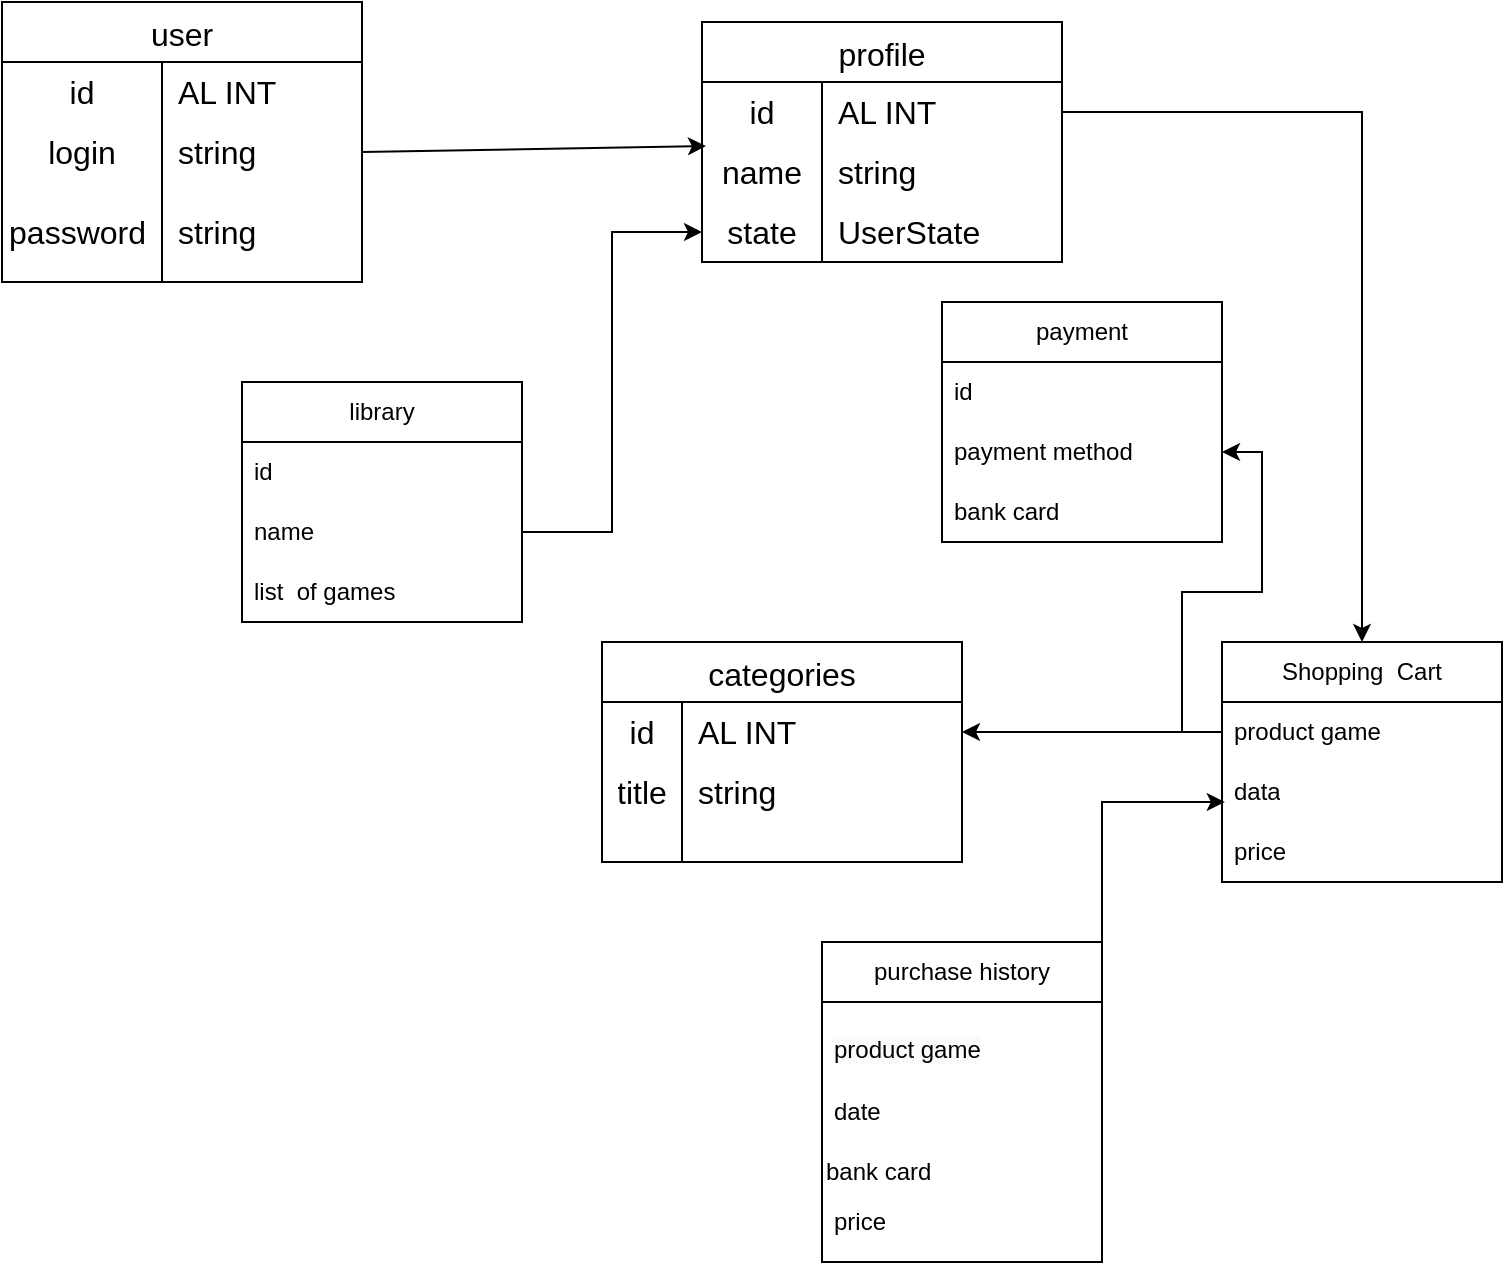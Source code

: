 <mxfile version="22.0.8" type="github">
  <diagram name="Страница — 1" id="nVmeT9ZeMA4HYbx-LxFH">
    <mxGraphModel dx="961" dy="550" grid="1" gridSize="10" guides="1" tooltips="1" connect="1" arrows="1" fold="1" page="1" pageScale="1" pageWidth="827" pageHeight="1169" math="0" shadow="0">
      <root>
        <mxCell id="0" />
        <mxCell id="1" parent="0" />
        <mxCell id="5YPAJemuYDhc7fFHOGwV-6" value="user" style="shape=table;startSize=30;container=1;collapsible=0;childLayout=tableLayout;fixedRows=1;rowLines=0;fontStyle=0;strokeColor=default;fontSize=16;" parent="1" vertex="1">
          <mxGeometry x="60" y="50" width="180" height="140" as="geometry" />
        </mxCell>
        <mxCell id="5YPAJemuYDhc7fFHOGwV-7" value="" style="shape=tableRow;horizontal=0;startSize=0;swimlaneHead=0;swimlaneBody=0;top=0;left=0;bottom=0;right=0;collapsible=0;dropTarget=0;fillColor=none;points=[[0,0.5],[1,0.5]];portConstraint=eastwest;strokeColor=inherit;fontSize=16;" parent="5YPAJemuYDhc7fFHOGwV-6" vertex="1">
          <mxGeometry y="30" width="180" height="30" as="geometry" />
        </mxCell>
        <mxCell id="5YPAJemuYDhc7fFHOGwV-8" value="id" style="shape=partialRectangle;html=1;whiteSpace=wrap;connectable=0;fillColor=none;top=0;left=0;bottom=0;right=0;overflow=hidden;pointerEvents=1;strokeColor=inherit;fontSize=16;" parent="5YPAJemuYDhc7fFHOGwV-7" vertex="1">
          <mxGeometry width="80" height="30" as="geometry">
            <mxRectangle width="80" height="30" as="alternateBounds" />
          </mxGeometry>
        </mxCell>
        <mxCell id="5YPAJemuYDhc7fFHOGwV-9" value="AL INT" style="shape=partialRectangle;html=1;whiteSpace=wrap;connectable=0;fillColor=none;top=0;left=0;bottom=0;right=0;align=left;spacingLeft=6;overflow=hidden;strokeColor=inherit;fontSize=16;" parent="5YPAJemuYDhc7fFHOGwV-7" vertex="1">
          <mxGeometry x="80" width="100" height="30" as="geometry">
            <mxRectangle width="100" height="30" as="alternateBounds" />
          </mxGeometry>
        </mxCell>
        <mxCell id="5YPAJemuYDhc7fFHOGwV-10" value="" style="shape=tableRow;horizontal=0;startSize=0;swimlaneHead=0;swimlaneBody=0;top=0;left=0;bottom=0;right=0;collapsible=0;dropTarget=0;fillColor=none;points=[[0,0.5],[1,0.5]];portConstraint=eastwest;strokeColor=inherit;fontSize=16;" parent="5YPAJemuYDhc7fFHOGwV-6" vertex="1">
          <mxGeometry y="60" width="180" height="30" as="geometry" />
        </mxCell>
        <mxCell id="5YPAJemuYDhc7fFHOGwV-11" value="login" style="shape=partialRectangle;html=1;whiteSpace=wrap;connectable=0;fillColor=none;top=0;left=0;bottom=0;right=0;overflow=hidden;strokeColor=inherit;fontSize=16;" parent="5YPAJemuYDhc7fFHOGwV-10" vertex="1">
          <mxGeometry width="80" height="30" as="geometry">
            <mxRectangle width="80" height="30" as="alternateBounds" />
          </mxGeometry>
        </mxCell>
        <mxCell id="5YPAJemuYDhc7fFHOGwV-12" value="string" style="shape=partialRectangle;html=1;whiteSpace=wrap;connectable=0;fillColor=none;top=0;left=0;bottom=0;right=0;align=left;spacingLeft=6;overflow=hidden;strokeColor=inherit;fontSize=16;" parent="5YPAJemuYDhc7fFHOGwV-10" vertex="1">
          <mxGeometry x="80" width="100" height="30" as="geometry">
            <mxRectangle width="100" height="30" as="alternateBounds" />
          </mxGeometry>
        </mxCell>
        <mxCell id="5YPAJemuYDhc7fFHOGwV-13" value="" style="shape=tableRow;horizontal=0;startSize=0;swimlaneHead=0;swimlaneBody=0;top=0;left=0;bottom=0;right=0;collapsible=0;dropTarget=0;fillColor=none;points=[[0,0.5],[1,0.5]];portConstraint=eastwest;strokeColor=inherit;fontSize=16;" parent="5YPAJemuYDhc7fFHOGwV-6" vertex="1">
          <mxGeometry y="90" width="180" height="50" as="geometry" />
        </mxCell>
        <mxCell id="5YPAJemuYDhc7fFHOGwV-14" value="password&amp;nbsp;" style="shape=partialRectangle;html=1;whiteSpace=wrap;connectable=0;fillColor=none;top=0;left=0;bottom=0;right=0;overflow=hidden;strokeColor=inherit;fontSize=16;" parent="5YPAJemuYDhc7fFHOGwV-13" vertex="1">
          <mxGeometry width="80" height="50" as="geometry">
            <mxRectangle width="80" height="50" as="alternateBounds" />
          </mxGeometry>
        </mxCell>
        <mxCell id="5YPAJemuYDhc7fFHOGwV-15" value="string" style="shape=partialRectangle;html=1;whiteSpace=wrap;connectable=0;fillColor=none;top=0;left=0;bottom=0;right=0;align=left;spacingLeft=6;overflow=hidden;strokeColor=inherit;fontSize=16;" parent="5YPAJemuYDhc7fFHOGwV-13" vertex="1">
          <mxGeometry x="80" width="100" height="50" as="geometry">
            <mxRectangle width="100" height="50" as="alternateBounds" />
          </mxGeometry>
        </mxCell>
        <mxCell id="5YPAJemuYDhc7fFHOGwV-16" value="categories" style="shape=table;startSize=30;container=1;collapsible=0;childLayout=tableLayout;fixedRows=1;rowLines=0;fontStyle=0;strokeColor=default;fontSize=16;" parent="1" vertex="1">
          <mxGeometry x="360" y="370" width="180" height="110" as="geometry" />
        </mxCell>
        <mxCell id="5YPAJemuYDhc7fFHOGwV-17" value="" style="shape=tableRow;horizontal=0;startSize=0;swimlaneHead=0;swimlaneBody=0;top=0;left=0;bottom=0;right=0;collapsible=0;dropTarget=0;fillColor=none;points=[[0,0.5],[1,0.5]];portConstraint=eastwest;strokeColor=inherit;fontSize=16;" parent="5YPAJemuYDhc7fFHOGwV-16" vertex="1">
          <mxGeometry y="30" width="180" height="30" as="geometry" />
        </mxCell>
        <mxCell id="5YPAJemuYDhc7fFHOGwV-18" value="id" style="shape=partialRectangle;html=1;whiteSpace=wrap;connectable=0;fillColor=none;top=0;left=0;bottom=0;right=0;overflow=hidden;pointerEvents=1;strokeColor=inherit;fontSize=16;" parent="5YPAJemuYDhc7fFHOGwV-17" vertex="1">
          <mxGeometry width="40" height="30" as="geometry">
            <mxRectangle width="40" height="30" as="alternateBounds" />
          </mxGeometry>
        </mxCell>
        <mxCell id="5YPAJemuYDhc7fFHOGwV-19" value="AL INT" style="shape=partialRectangle;html=1;whiteSpace=wrap;connectable=0;fillColor=none;top=0;left=0;bottom=0;right=0;align=left;spacingLeft=6;overflow=hidden;strokeColor=inherit;fontSize=16;" parent="5YPAJemuYDhc7fFHOGwV-17" vertex="1">
          <mxGeometry x="40" width="140" height="30" as="geometry">
            <mxRectangle width="140" height="30" as="alternateBounds" />
          </mxGeometry>
        </mxCell>
        <mxCell id="5YPAJemuYDhc7fFHOGwV-20" value="" style="shape=tableRow;horizontal=0;startSize=0;swimlaneHead=0;swimlaneBody=0;top=0;left=0;bottom=0;right=0;collapsible=0;dropTarget=0;fillColor=none;points=[[0,0.5],[1,0.5]];portConstraint=eastwest;strokeColor=inherit;fontSize=16;" parent="5YPAJemuYDhc7fFHOGwV-16" vertex="1">
          <mxGeometry y="60" width="180" height="30" as="geometry" />
        </mxCell>
        <mxCell id="5YPAJemuYDhc7fFHOGwV-21" value="title" style="shape=partialRectangle;html=1;whiteSpace=wrap;connectable=0;fillColor=none;top=0;left=0;bottom=0;right=0;overflow=hidden;strokeColor=inherit;fontSize=16;" parent="5YPAJemuYDhc7fFHOGwV-20" vertex="1">
          <mxGeometry width="40" height="30" as="geometry">
            <mxRectangle width="40" height="30" as="alternateBounds" />
          </mxGeometry>
        </mxCell>
        <mxCell id="5YPAJemuYDhc7fFHOGwV-22" value="string" style="shape=partialRectangle;html=1;whiteSpace=wrap;connectable=0;fillColor=none;top=0;left=0;bottom=0;right=0;align=left;spacingLeft=6;overflow=hidden;strokeColor=inherit;fontSize=16;" parent="5YPAJemuYDhc7fFHOGwV-20" vertex="1">
          <mxGeometry x="40" width="140" height="30" as="geometry">
            <mxRectangle width="140" height="30" as="alternateBounds" />
          </mxGeometry>
        </mxCell>
        <mxCell id="5YPAJemuYDhc7fFHOGwV-23" value="" style="shape=tableRow;horizontal=0;startSize=0;swimlaneHead=0;swimlaneBody=0;top=0;left=0;bottom=0;right=0;collapsible=0;dropTarget=0;fillColor=none;points=[[0,0.5],[1,0.5]];portConstraint=eastwest;strokeColor=inherit;fontSize=16;" parent="5YPAJemuYDhc7fFHOGwV-16" vertex="1">
          <mxGeometry y="90" width="180" height="20" as="geometry" />
        </mxCell>
        <mxCell id="5YPAJemuYDhc7fFHOGwV-24" value="" style="shape=partialRectangle;html=1;whiteSpace=wrap;connectable=0;fillColor=none;top=0;left=0;bottom=0;right=0;overflow=hidden;strokeColor=inherit;fontSize=16;" parent="5YPAJemuYDhc7fFHOGwV-23" vertex="1">
          <mxGeometry width="40" height="20" as="geometry">
            <mxRectangle width="40" height="20" as="alternateBounds" />
          </mxGeometry>
        </mxCell>
        <mxCell id="5YPAJemuYDhc7fFHOGwV-25" value="" style="shape=partialRectangle;html=1;whiteSpace=wrap;connectable=0;fillColor=none;top=0;left=0;bottom=0;right=0;align=left;spacingLeft=6;overflow=hidden;strokeColor=inherit;fontSize=16;" parent="5YPAJemuYDhc7fFHOGwV-23" vertex="1">
          <mxGeometry x="40" width="140" height="20" as="geometry">
            <mxRectangle width="140" height="20" as="alternateBounds" />
          </mxGeometry>
        </mxCell>
        <mxCell id="5YPAJemuYDhc7fFHOGwV-46" value="profile" style="shape=table;startSize=30;container=1;collapsible=0;childLayout=tableLayout;fixedRows=1;rowLines=0;fontStyle=0;strokeColor=default;fontSize=16;" parent="1" vertex="1">
          <mxGeometry x="410" y="60" width="180" height="120" as="geometry" />
        </mxCell>
        <mxCell id="5YPAJemuYDhc7fFHOGwV-47" value="" style="shape=tableRow;horizontal=0;startSize=0;swimlaneHead=0;swimlaneBody=0;top=0;left=0;bottom=0;right=0;collapsible=0;dropTarget=0;fillColor=none;points=[[0,0.5],[1,0.5]];portConstraint=eastwest;strokeColor=inherit;fontSize=16;" parent="5YPAJemuYDhc7fFHOGwV-46" vertex="1">
          <mxGeometry y="30" width="180" height="30" as="geometry" />
        </mxCell>
        <mxCell id="5YPAJemuYDhc7fFHOGwV-48" value="id" style="shape=partialRectangle;html=1;whiteSpace=wrap;connectable=0;fillColor=none;top=0;left=0;bottom=0;right=0;overflow=hidden;pointerEvents=1;strokeColor=inherit;fontSize=16;" parent="5YPAJemuYDhc7fFHOGwV-47" vertex="1">
          <mxGeometry width="60" height="30" as="geometry">
            <mxRectangle width="60" height="30" as="alternateBounds" />
          </mxGeometry>
        </mxCell>
        <mxCell id="5YPAJemuYDhc7fFHOGwV-49" value="AL INT" style="shape=partialRectangle;html=1;whiteSpace=wrap;connectable=0;fillColor=none;top=0;left=0;bottom=0;right=0;align=left;spacingLeft=6;overflow=hidden;strokeColor=inherit;fontSize=16;" parent="5YPAJemuYDhc7fFHOGwV-47" vertex="1">
          <mxGeometry x="60" width="120" height="30" as="geometry">
            <mxRectangle width="120" height="30" as="alternateBounds" />
          </mxGeometry>
        </mxCell>
        <mxCell id="5YPAJemuYDhc7fFHOGwV-50" value="" style="shape=tableRow;horizontal=0;startSize=0;swimlaneHead=0;swimlaneBody=0;top=0;left=0;bottom=0;right=0;collapsible=0;dropTarget=0;fillColor=none;points=[[0,0.5],[1,0.5]];portConstraint=eastwest;strokeColor=inherit;fontSize=16;" parent="5YPAJemuYDhc7fFHOGwV-46" vertex="1">
          <mxGeometry y="60" width="180" height="30" as="geometry" />
        </mxCell>
        <mxCell id="5YPAJemuYDhc7fFHOGwV-51" value="name" style="shape=partialRectangle;html=1;whiteSpace=wrap;connectable=0;fillColor=none;top=0;left=0;bottom=0;right=0;overflow=hidden;strokeColor=inherit;fontSize=16;" parent="5YPAJemuYDhc7fFHOGwV-50" vertex="1">
          <mxGeometry width="60" height="30" as="geometry">
            <mxRectangle width="60" height="30" as="alternateBounds" />
          </mxGeometry>
        </mxCell>
        <mxCell id="5YPAJemuYDhc7fFHOGwV-52" value="string" style="shape=partialRectangle;html=1;whiteSpace=wrap;connectable=0;fillColor=none;top=0;left=0;bottom=0;right=0;align=left;spacingLeft=6;overflow=hidden;strokeColor=inherit;fontSize=16;" parent="5YPAJemuYDhc7fFHOGwV-50" vertex="1">
          <mxGeometry x="60" width="120" height="30" as="geometry">
            <mxRectangle width="120" height="30" as="alternateBounds" />
          </mxGeometry>
        </mxCell>
        <mxCell id="5YPAJemuYDhc7fFHOGwV-53" value="" style="shape=tableRow;horizontal=0;startSize=0;swimlaneHead=0;swimlaneBody=0;top=0;left=0;bottom=0;right=0;collapsible=0;dropTarget=0;fillColor=none;points=[[0,0.5],[1,0.5]];portConstraint=eastwest;strokeColor=inherit;fontSize=16;" parent="5YPAJemuYDhc7fFHOGwV-46" vertex="1">
          <mxGeometry y="90" width="180" height="30" as="geometry" />
        </mxCell>
        <mxCell id="5YPAJemuYDhc7fFHOGwV-54" value="state" style="shape=partialRectangle;html=1;whiteSpace=wrap;connectable=0;fillColor=none;top=0;left=0;bottom=0;right=0;overflow=hidden;strokeColor=inherit;fontSize=16;" parent="5YPAJemuYDhc7fFHOGwV-53" vertex="1">
          <mxGeometry width="60" height="30" as="geometry">
            <mxRectangle width="60" height="30" as="alternateBounds" />
          </mxGeometry>
        </mxCell>
        <mxCell id="5YPAJemuYDhc7fFHOGwV-55" value="UserState" style="shape=partialRectangle;html=1;whiteSpace=wrap;connectable=0;fillColor=none;top=0;left=0;bottom=0;right=0;align=left;spacingLeft=6;overflow=hidden;strokeColor=inherit;fontSize=16;" parent="5YPAJemuYDhc7fFHOGwV-53" vertex="1">
          <mxGeometry x="60" width="120" height="30" as="geometry">
            <mxRectangle width="120" height="30" as="alternateBounds" />
          </mxGeometry>
        </mxCell>
        <mxCell id="14YODfXJ0SJlumqI_qjb-14" style="edgeStyle=none;rounded=0;orthogonalLoop=1;jettySize=auto;html=1;exitX=1;exitY=0.5;exitDx=0;exitDy=0;entryX=0.011;entryY=0.067;entryDx=0;entryDy=0;entryPerimeter=0;" edge="1" parent="1" source="5YPAJemuYDhc7fFHOGwV-10" target="5YPAJemuYDhc7fFHOGwV-50">
          <mxGeometry relative="1" as="geometry" />
        </mxCell>
        <mxCell id="14YODfXJ0SJlumqI_qjb-17" value="Shopping&amp;nbsp; Cart&lt;br&gt;" style="swimlane;fontStyle=0;childLayout=stackLayout;horizontal=1;startSize=30;horizontalStack=0;resizeParent=1;resizeParentMax=0;resizeLast=0;collapsible=1;marginBottom=0;whiteSpace=wrap;html=1;" vertex="1" parent="1">
          <mxGeometry x="670" y="370" width="140" height="120" as="geometry" />
        </mxCell>
        <mxCell id="14YODfXJ0SJlumqI_qjb-18" value="product game" style="text;strokeColor=none;fillColor=none;align=left;verticalAlign=middle;spacingLeft=4;spacingRight=4;overflow=hidden;points=[[0,0.5],[1,0.5]];portConstraint=eastwest;rotatable=0;whiteSpace=wrap;html=1;" vertex="1" parent="14YODfXJ0SJlumqI_qjb-17">
          <mxGeometry y="30" width="140" height="30" as="geometry" />
        </mxCell>
        <mxCell id="14YODfXJ0SJlumqI_qjb-19" value="data&lt;br&gt;" style="text;strokeColor=none;fillColor=none;align=left;verticalAlign=middle;spacingLeft=4;spacingRight=4;overflow=hidden;points=[[0,0.5],[1,0.5]];portConstraint=eastwest;rotatable=0;whiteSpace=wrap;html=1;" vertex="1" parent="14YODfXJ0SJlumqI_qjb-17">
          <mxGeometry y="60" width="140" height="30" as="geometry" />
        </mxCell>
        <mxCell id="14YODfXJ0SJlumqI_qjb-20" value="price" style="text;strokeColor=none;fillColor=none;align=left;verticalAlign=middle;spacingLeft=4;spacingRight=4;overflow=hidden;points=[[0,0.5],[1,0.5]];portConstraint=eastwest;rotatable=0;whiteSpace=wrap;html=1;" vertex="1" parent="14YODfXJ0SJlumqI_qjb-17">
          <mxGeometry y="90" width="140" height="30" as="geometry" />
        </mxCell>
        <mxCell id="14YODfXJ0SJlumqI_qjb-21" value="payment" style="swimlane;fontStyle=0;childLayout=stackLayout;horizontal=1;startSize=30;horizontalStack=0;resizeParent=1;resizeParentMax=0;resizeLast=0;collapsible=1;marginBottom=0;whiteSpace=wrap;html=1;" vertex="1" parent="1">
          <mxGeometry x="530" y="200" width="140" height="120" as="geometry" />
        </mxCell>
        <mxCell id="14YODfXJ0SJlumqI_qjb-22" value="id&amp;nbsp;" style="text;strokeColor=none;fillColor=none;align=left;verticalAlign=middle;spacingLeft=4;spacingRight=4;overflow=hidden;points=[[0,0.5],[1,0.5]];portConstraint=eastwest;rotatable=0;whiteSpace=wrap;html=1;" vertex="1" parent="14YODfXJ0SJlumqI_qjb-21">
          <mxGeometry y="30" width="140" height="30" as="geometry" />
        </mxCell>
        <mxCell id="14YODfXJ0SJlumqI_qjb-23" value="payment method&lt;br&gt;" style="text;strokeColor=none;fillColor=none;align=left;verticalAlign=middle;spacingLeft=4;spacingRight=4;overflow=hidden;points=[[0,0.5],[1,0.5]];portConstraint=eastwest;rotatable=0;whiteSpace=wrap;html=1;" vertex="1" parent="14YODfXJ0SJlumqI_qjb-21">
          <mxGeometry y="60" width="140" height="30" as="geometry" />
        </mxCell>
        <mxCell id="14YODfXJ0SJlumqI_qjb-24" value="bank card&amp;nbsp;" style="text;strokeColor=none;fillColor=none;align=left;verticalAlign=middle;spacingLeft=4;spacingRight=4;overflow=hidden;points=[[0,0.5],[1,0.5]];portConstraint=eastwest;rotatable=0;whiteSpace=wrap;html=1;" vertex="1" parent="14YODfXJ0SJlumqI_qjb-21">
          <mxGeometry y="90" width="140" height="30" as="geometry" />
        </mxCell>
        <mxCell id="14YODfXJ0SJlumqI_qjb-27" style="edgeStyle=orthogonalEdgeStyle;rounded=0;orthogonalLoop=1;jettySize=auto;html=1;exitX=0;exitY=0.5;exitDx=0;exitDy=0;" edge="1" parent="1" source="14YODfXJ0SJlumqI_qjb-18" target="5YPAJemuYDhc7fFHOGwV-17">
          <mxGeometry relative="1" as="geometry" />
        </mxCell>
        <mxCell id="14YODfXJ0SJlumqI_qjb-28" value="purchase history" style="swimlane;fontStyle=0;childLayout=stackLayout;horizontal=1;startSize=30;horizontalStack=0;resizeParent=1;resizeParentMax=0;resizeLast=0;collapsible=1;marginBottom=0;whiteSpace=wrap;html=1;" vertex="1" parent="1">
          <mxGeometry x="470" y="520" width="140" height="160" as="geometry" />
        </mxCell>
        <mxCell id="14YODfXJ0SJlumqI_qjb-29" value="&#xa;&lt;span style=&quot;color: rgb(0, 0, 0); font-family: Helvetica; font-size: 12px; font-style: normal; font-variant-ligatures: normal; font-variant-caps: normal; font-weight: 400; letter-spacing: normal; orphans: 2; text-align: left; text-indent: 0px; text-transform: none; widows: 2; word-spacing: 0px; -webkit-text-stroke-width: 0px; background-color: rgb(251, 251, 251); text-decoration-thickness: initial; text-decoration-style: initial; text-decoration-color: initial; float: none; display: inline !important;&quot;&gt;product game&lt;/span&gt;&#xa;&#xa;" style="text;strokeColor=none;fillColor=none;align=left;verticalAlign=middle;spacingLeft=4;spacingRight=4;overflow=hidden;points=[[0,0.5],[1,0.5]];portConstraint=eastwest;rotatable=0;whiteSpace=wrap;html=1;" vertex="1" parent="14YODfXJ0SJlumqI_qjb-28">
          <mxGeometry y="30" width="140" height="40" as="geometry" />
        </mxCell>
        <mxCell id="14YODfXJ0SJlumqI_qjb-30" value="date" style="text;strokeColor=none;fillColor=none;align=left;verticalAlign=middle;spacingLeft=4;spacingRight=4;overflow=hidden;points=[[0,0.5],[1,0.5]];portConstraint=eastwest;rotatable=0;whiteSpace=wrap;html=1;" vertex="1" parent="14YODfXJ0SJlumqI_qjb-28">
          <mxGeometry y="70" width="140" height="30" as="geometry" />
        </mxCell>
        <mxCell id="14YODfXJ0SJlumqI_qjb-35" value="bank card" style="text;html=1;strokeColor=none;fillColor=none;align=left;verticalAlign=middle;whiteSpace=wrap;rounded=0;" vertex="1" parent="14YODfXJ0SJlumqI_qjb-28">
          <mxGeometry y="100" width="140" height="30" as="geometry" />
        </mxCell>
        <mxCell id="14YODfXJ0SJlumqI_qjb-31" value="price&lt;br&gt;&lt;br&gt;banc cart&lt;br&gt;&lt;br&gt;" style="text;strokeColor=none;fillColor=none;align=left;verticalAlign=middle;spacingLeft=4;spacingRight=4;overflow=hidden;points=[[0,0.5],[1,0.5]];portConstraint=eastwest;rotatable=0;whiteSpace=wrap;html=1;" vertex="1" parent="14YODfXJ0SJlumqI_qjb-28">
          <mxGeometry y="130" width="140" height="30" as="geometry" />
        </mxCell>
        <mxCell id="14YODfXJ0SJlumqI_qjb-37" style="edgeStyle=orthogonalEdgeStyle;rounded=0;orthogonalLoop=1;jettySize=auto;html=1;exitX=1;exitY=0.5;exitDx=0;exitDy=0;" edge="1" parent="1" source="5YPAJemuYDhc7fFHOGwV-47" target="14YODfXJ0SJlumqI_qjb-17">
          <mxGeometry relative="1" as="geometry" />
        </mxCell>
        <mxCell id="14YODfXJ0SJlumqI_qjb-38" style="edgeStyle=orthogonalEdgeStyle;rounded=0;orthogonalLoop=1;jettySize=auto;html=1;exitX=0;exitY=0.5;exitDx=0;exitDy=0;" edge="1" parent="1" source="14YODfXJ0SJlumqI_qjb-18" target="14YODfXJ0SJlumqI_qjb-23">
          <mxGeometry relative="1" as="geometry" />
        </mxCell>
        <mxCell id="14YODfXJ0SJlumqI_qjb-39" style="edgeStyle=orthogonalEdgeStyle;rounded=0;orthogonalLoop=1;jettySize=auto;html=1;exitX=1;exitY=0;exitDx=0;exitDy=0;entryX=0.01;entryY=0.667;entryDx=0;entryDy=0;entryPerimeter=0;" edge="1" parent="1" source="14YODfXJ0SJlumqI_qjb-35" target="14YODfXJ0SJlumqI_qjb-19">
          <mxGeometry relative="1" as="geometry" />
        </mxCell>
        <mxCell id="14YODfXJ0SJlumqI_qjb-40" value="library" style="swimlane;fontStyle=0;childLayout=stackLayout;horizontal=1;startSize=30;horizontalStack=0;resizeParent=1;resizeParentMax=0;resizeLast=0;collapsible=1;marginBottom=0;whiteSpace=wrap;html=1;" vertex="1" parent="1">
          <mxGeometry x="180" y="240" width="140" height="120" as="geometry" />
        </mxCell>
        <mxCell id="14YODfXJ0SJlumqI_qjb-41" value="id" style="text;strokeColor=none;fillColor=none;align=left;verticalAlign=middle;spacingLeft=4;spacingRight=4;overflow=hidden;points=[[0,0.5],[1,0.5]];portConstraint=eastwest;rotatable=0;whiteSpace=wrap;html=1;" vertex="1" parent="14YODfXJ0SJlumqI_qjb-40">
          <mxGeometry y="30" width="140" height="30" as="geometry" />
        </mxCell>
        <mxCell id="14YODfXJ0SJlumqI_qjb-42" value="name" style="text;strokeColor=none;fillColor=none;align=left;verticalAlign=middle;spacingLeft=4;spacingRight=4;overflow=hidden;points=[[0,0.5],[1,0.5]];portConstraint=eastwest;rotatable=0;whiteSpace=wrap;html=1;" vertex="1" parent="14YODfXJ0SJlumqI_qjb-40">
          <mxGeometry y="60" width="140" height="30" as="geometry" />
        </mxCell>
        <mxCell id="14YODfXJ0SJlumqI_qjb-43" value="list&amp;nbsp; of games" style="text;strokeColor=none;fillColor=none;align=left;verticalAlign=middle;spacingLeft=4;spacingRight=4;overflow=hidden;points=[[0,0.5],[1,0.5]];portConstraint=eastwest;rotatable=0;whiteSpace=wrap;html=1;" vertex="1" parent="14YODfXJ0SJlumqI_qjb-40">
          <mxGeometry y="90" width="140" height="30" as="geometry" />
        </mxCell>
        <mxCell id="14YODfXJ0SJlumqI_qjb-44" style="edgeStyle=orthogonalEdgeStyle;rounded=0;orthogonalLoop=1;jettySize=auto;html=1;exitX=1;exitY=0.5;exitDx=0;exitDy=0;" edge="1" parent="1" source="14YODfXJ0SJlumqI_qjb-42" target="5YPAJemuYDhc7fFHOGwV-53">
          <mxGeometry relative="1" as="geometry" />
        </mxCell>
      </root>
    </mxGraphModel>
  </diagram>
</mxfile>
